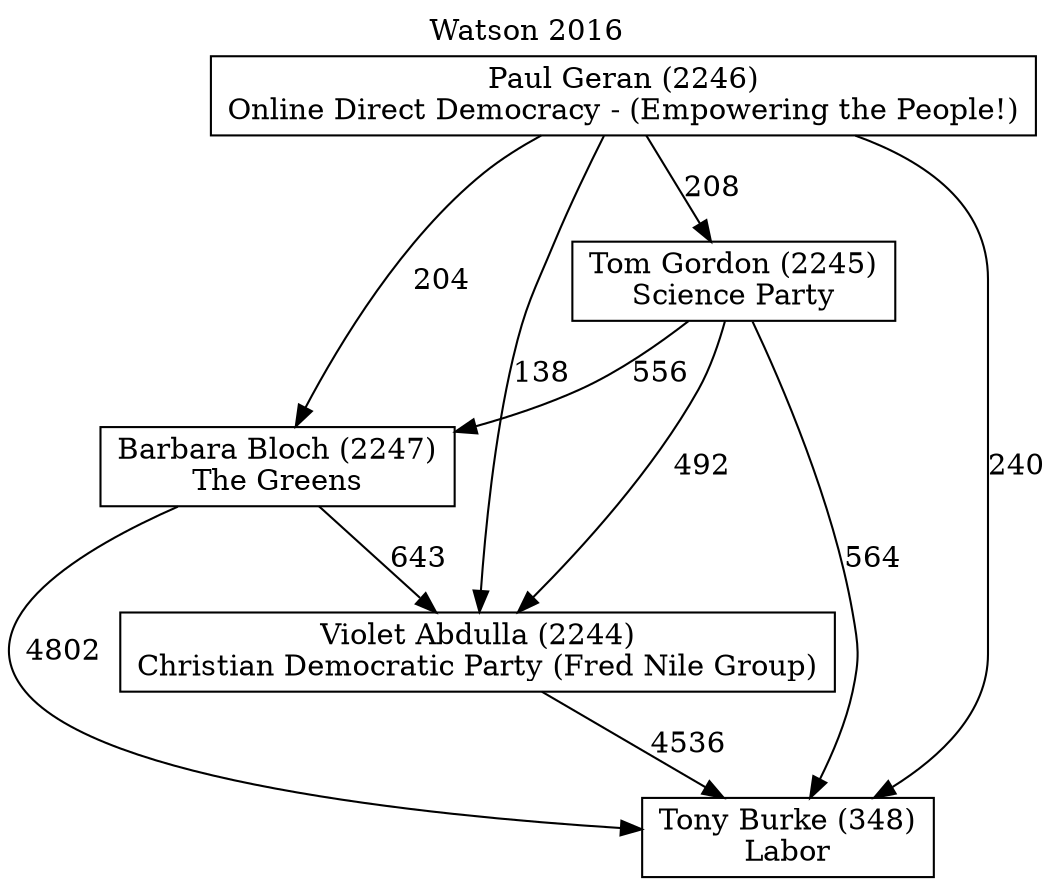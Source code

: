 // House preference flow
digraph "Tony Burke (348)_Watson_2016" {
	graph [label="Watson 2016" labelloc=t mclimit=10]
	node [shape=box]
	"Barbara Bloch (2247)" [label="Barbara Bloch (2247)
The Greens"]
	"Paul Geran (2246)" [label="Paul Geran (2246)
Online Direct Democracy - (Empowering the People!)"]
	"Tom Gordon (2245)" [label="Tom Gordon (2245)
Science Party"]
	"Tony Burke (348)" [label="Tony Burke (348)
Labor"]
	"Violet Abdulla (2244)" [label="Violet Abdulla (2244)
Christian Democratic Party (Fred Nile Group)"]
	"Barbara Bloch (2247)" -> "Tony Burke (348)" [label=4802]
	"Barbara Bloch (2247)" -> "Violet Abdulla (2244)" [label=643]
	"Paul Geran (2246)" -> "Barbara Bloch (2247)" [label=204]
	"Paul Geran (2246)" -> "Tom Gordon (2245)" [label=208]
	"Paul Geran (2246)" -> "Tony Burke (348)" [label=240]
	"Paul Geran (2246)" -> "Violet Abdulla (2244)" [label=138]
	"Tom Gordon (2245)" -> "Barbara Bloch (2247)" [label=556]
	"Tom Gordon (2245)" -> "Tony Burke (348)" [label=564]
	"Tom Gordon (2245)" -> "Violet Abdulla (2244)" [label=492]
	"Violet Abdulla (2244)" -> "Tony Burke (348)" [label=4536]
}
